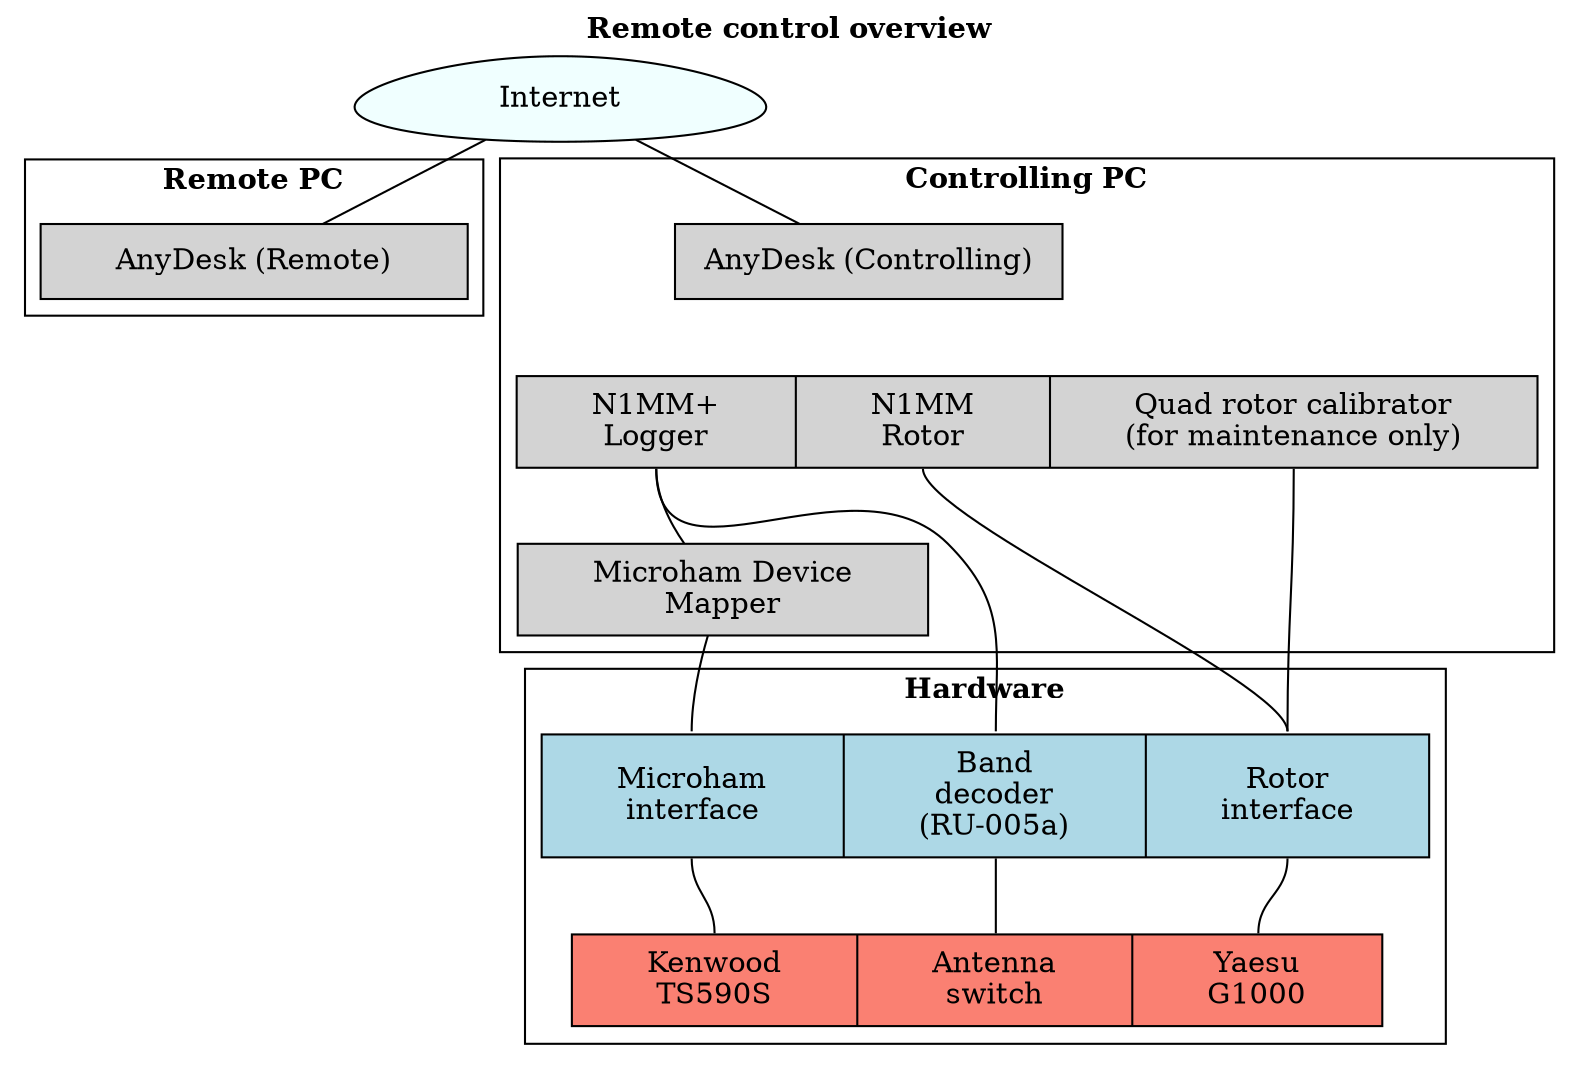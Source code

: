 digraph Arch {
    node [style = filled, shape = rect, margin = "0.5,0.1"]
    edge [arrowhead = none]

    labelloc = top
    label = <<b>Remote control overview</b>>

    Internet [shape = egg, style = filled, fillcolor = azure]

    subgraph cluster0 {
    labeljust = c;
    label = < <B>Remote PC</B> >;
    anyDeskRemote [label = "AnyDesk (Remote)", fontstyle = bold]
    //TODO: add sound mapping
    }

    subgraph cluster1 {
    labeljust = c;
    node [style = filled, shape = rect, margin = "0.5,0.1"]
    edge [arrowhead = none]
    label = < <b>Controlling PC</b> >

    anyDeskControl [shape = record,label = "{AnyDesk (Controlling)}",margin = "0.2,0.1"];
    software [shape = record, label = "<n1mm> N1MM+\nLogger | <n1mmRotor>N1MM\nRotor | <rotorCalibrator> Quad rotor calibrator\n(for maintenance only)"]
    microhamDeviceMapper [label = "Microham Device\nMapper"]

    anyDeskControl -> software [penwidth = 0]
    software: n1mm -> microhamDeviceMapper
    }

    subgraph cluster2 {
    node [style = filled, shape = rect, margin = "0.5,0.1"]
    edge [arrowhead = none]
    labeljust = c
    label = < <b>Hardware</b> >

    controllingHardware [shape = record, fillcolor = lightblue, label = "<microham> Microham\ninterface | <ru005> Band\ndecoder\n(RU-005a) | <rotorInterface> Rotor\ninterface"]
    radioHardware [shape = record, fillcolor = salmon, label = "<trx> Kenwood\nTS590S | <antSwitch> Antenna\nswitch | <rotor> Yaesu\nG1000"]

    controllingHardware: ru005 -> radioHardware: antSwitch
    controllingHardware: microham -> radioHardware: trx
    controllingHardware: rotorInterface -> radioHardware: rotor
    }

    Internet -> anyDeskRemote
    Internet -> anyDeskControl

    microhamDeviceMapper -> controllingHardware: microham
    software: n1mm -> controllingHardware: ru005
    software: n1mmRotor -> controllingHardware: rotorInterface
    software: rotorCalibrator -> controllingHardware: rotorInterface

}

